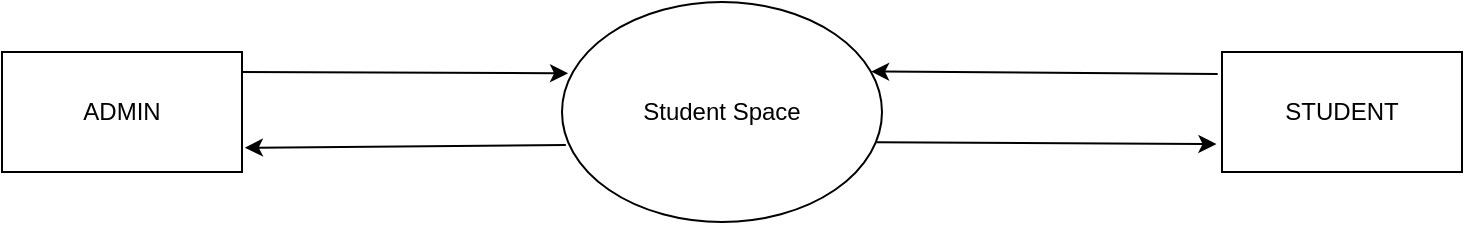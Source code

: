 <mxfile version="20.3.0" type="device"><diagram id="TQR7FfS5hf1R47E9KyKE" name="Page-1"><mxGraphModel dx="1354" dy="708" grid="1" gridSize="10" guides="1" tooltips="1" connect="1" arrows="1" fold="1" page="1" pageScale="1" pageWidth="850" pageHeight="1100" math="0" shadow="0"><root><mxCell id="0"/><mxCell id="1" parent="0"/><mxCell id="ggPOvZz1sIBbh0oQOEuX-1" value="ADMIN" style="rounded=0;whiteSpace=wrap;html=1;" vertex="1" parent="1"><mxGeometry x="80" y="240" width="120" height="60" as="geometry"/></mxCell><mxCell id="ggPOvZz1sIBbh0oQOEuX-2" value="Student Space" style="ellipse;whiteSpace=wrap;html=1;" vertex="1" parent="1"><mxGeometry x="360" y="215" width="160" height="110" as="geometry"/></mxCell><mxCell id="ggPOvZz1sIBbh0oQOEuX-3" value="STUDENT" style="rounded=0;whiteSpace=wrap;html=1;" vertex="1" parent="1"><mxGeometry x="690" y="240" width="120" height="60" as="geometry"/></mxCell><mxCell id="ggPOvZz1sIBbh0oQOEuX-5" value="" style="endArrow=classic;html=1;rounded=0;entryX=1.012;entryY=0.798;entryDx=0;entryDy=0;entryPerimeter=0;exitX=0.012;exitY=0.65;exitDx=0;exitDy=0;exitPerimeter=0;" edge="1" parent="1" source="ggPOvZz1sIBbh0oQOEuX-2" target="ggPOvZz1sIBbh0oQOEuX-1"><mxGeometry width="50" height="50" relative="1" as="geometry"><mxPoint x="300" y="340" as="sourcePoint"/><mxPoint x="350" y="290" as="targetPoint"/></mxGeometry></mxCell><mxCell id="ggPOvZz1sIBbh0oQOEuX-6" value="" style="endArrow=classic;html=1;rounded=0;exitX=1;exitY=0.167;exitDx=0;exitDy=0;exitPerimeter=0;entryX=0.019;entryY=0.324;entryDx=0;entryDy=0;entryPerimeter=0;" edge="1" parent="1" source="ggPOvZz1sIBbh0oQOEuX-1" target="ggPOvZz1sIBbh0oQOEuX-2"><mxGeometry width="50" height="50" relative="1" as="geometry"><mxPoint x="290" y="300" as="sourcePoint"/><mxPoint x="340" y="250" as="targetPoint"/></mxGeometry></mxCell><mxCell id="ggPOvZz1sIBbh0oQOEuX-8" value="" style="endArrow=classic;html=1;rounded=0;entryX=0.966;entryY=0.316;entryDx=0;entryDy=0;entryPerimeter=0;exitX=-0.018;exitY=0.183;exitDx=0;exitDy=0;exitPerimeter=0;" edge="1" parent="1" source="ggPOvZz1sIBbh0oQOEuX-3" target="ggPOvZz1sIBbh0oQOEuX-2"><mxGeometry width="50" height="50" relative="1" as="geometry"><mxPoint x="670.48" y="269.31" as="sourcePoint"/><mxPoint x="510.0" y="270.69" as="targetPoint"/></mxGeometry></mxCell><mxCell id="ggPOvZz1sIBbh0oQOEuX-9" value="" style="endArrow=classic;html=1;rounded=0;exitX=0.983;exitY=0.637;exitDx=0;exitDy=0;exitPerimeter=0;entryX=-0.023;entryY=0.767;entryDx=0;entryDy=0;entryPerimeter=0;" edge="1" parent="1" source="ggPOvZz1sIBbh0oQOEuX-2" target="ggPOvZz1sIBbh0oQOEuX-3"><mxGeometry width="50" height="50" relative="1" as="geometry"><mxPoint x="520" y="290.0" as="sourcePoint"/><mxPoint x="683.04" y="290.62" as="targetPoint"/></mxGeometry></mxCell></root></mxGraphModel></diagram></mxfile>